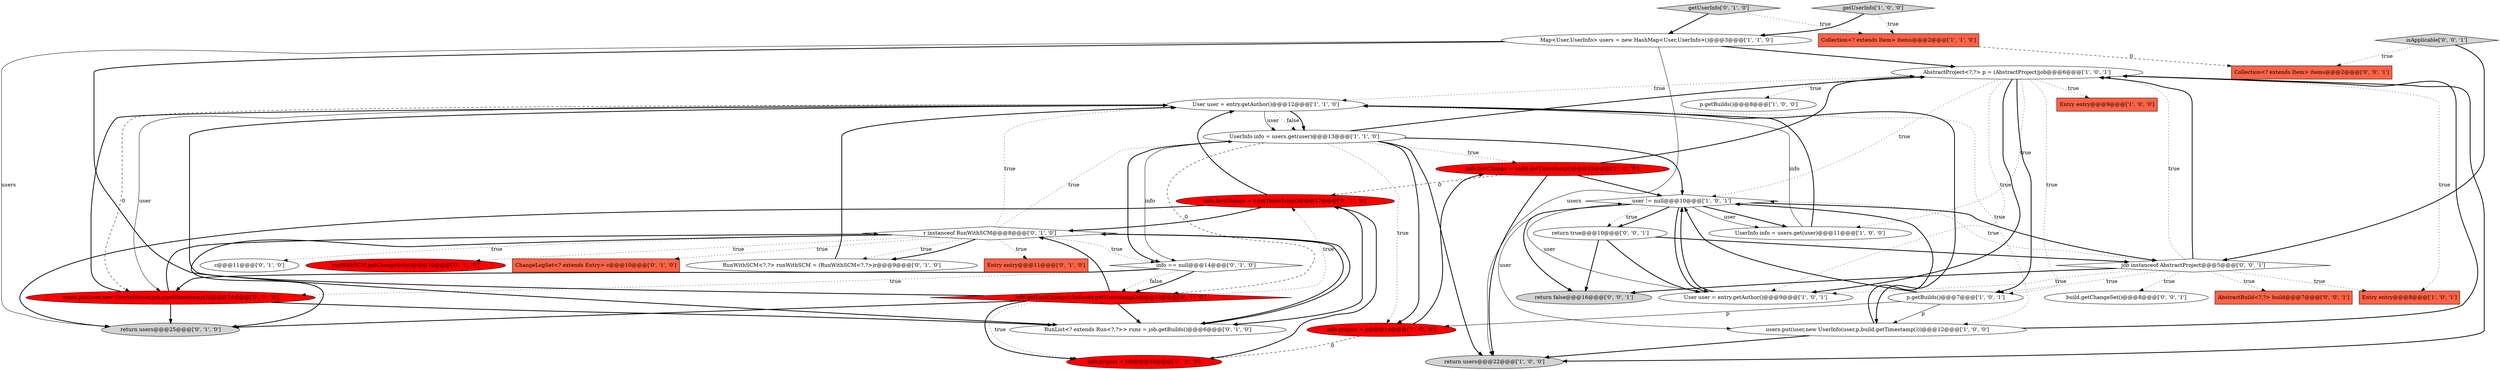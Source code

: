 digraph {
9 [style = filled, label = "p.getBuilds()@@@8@@@['1', '0', '0']", fillcolor = white, shape = ellipse image = "AAA0AAABBB1BBB"];
37 [style = filled, label = "build.getChangeSet()@@@8@@@['0', '0', '1']", fillcolor = white, shape = ellipse image = "AAA0AAABBB3BBB"];
15 [style = filled, label = "User user = entry.getAuthor()@@@12@@@['1', '1', '0']", fillcolor = white, shape = ellipse image = "AAA0AAABBB1BBB"];
12 [style = filled, label = "User user = entry.getAuthor()@@@9@@@['1', '0', '1']", fillcolor = white, shape = ellipse image = "AAA0AAABBB1BBB"];
1 [style = filled, label = "info.lastChange = build.getTimestamp()@@@15@@@['1', '0', '0']", fillcolor = red, shape = ellipse image = "AAA1AAABBB1BBB"];
26 [style = filled, label = "getUserInfo['0', '1', '0']", fillcolor = lightgray, shape = diamond image = "AAA0AAABBB2BBB"];
14 [style = filled, label = "Entry entry@@@8@@@['1', '0', '1']", fillcolor = tomato, shape = box image = "AAA0AAABBB1BBB"];
32 [style = filled, label = "job instanceof AbstractProject@@@5@@@['0', '0', '1']", fillcolor = white, shape = diamond image = "AAA0AAABBB3BBB"];
4 [style = filled, label = "info.project = p@@@14@@@['1', '0', '0']", fillcolor = red, shape = ellipse image = "AAA1AAABBB1BBB"];
21 [style = filled, label = "info.getLastChange().before(r.getTimestamp())@@@15@@@['0', '1', '0']", fillcolor = red, shape = diamond image = "AAA1AAABBB2BBB"];
23 [style = filled, label = "ChangeLogSet<? extends Entry> c@@@10@@@['0', '1', '0']", fillcolor = tomato, shape = box image = "AAA0AAABBB2BBB"];
7 [style = filled, label = "UserInfo info = users.get(user)@@@13@@@['1', '1', '0']", fillcolor = white, shape = ellipse image = "AAA0AAABBB1BBB"];
31 [style = filled, label = "return true@@@10@@@['0', '0', '1']", fillcolor = white, shape = ellipse image = "AAA0AAABBB3BBB"];
35 [style = filled, label = "isApplicable['0', '0', '1']", fillcolor = lightgray, shape = diamond image = "AAA0AAABBB3BBB"];
16 [style = filled, label = "Collection<? extends Item> items@@@2@@@['1', '1', '0']", fillcolor = tomato, shape = box image = "AAA0AAABBB1BBB"];
6 [style = filled, label = "p.getBuilds()@@@7@@@['1', '0', '1']", fillcolor = white, shape = ellipse image = "AAA0AAABBB1BBB"];
20 [style = filled, label = "users.put(user,new UserInfo(user,job,r.getTimestamp()))@@@14@@@['0', '1', '0']", fillcolor = red, shape = ellipse image = "AAA1AAABBB2BBB"];
33 [style = filled, label = "AbstractBuild<?,?> build@@@7@@@['0', '0', '1']", fillcolor = tomato, shape = box image = "AAA0AAABBB3BBB"];
24 [style = filled, label = "RunWithSCM<?,?> runWithSCM = (RunWithSCM<?,?>)r@@@9@@@['0', '1', '0']", fillcolor = white, shape = ellipse image = "AAA0AAABBB2BBB"];
27 [style = filled, label = "info.lastChange = r.getTimestamp()@@@17@@@['0', '1', '0']", fillcolor = red, shape = ellipse image = "AAA1AAABBB2BBB"];
0 [style = filled, label = "users.put(user,new UserInfo(user,p,build.getTimestamp()))@@@12@@@['1', '0', '0']", fillcolor = white, shape = ellipse image = "AAA0AAABBB1BBB"];
34 [style = filled, label = "return false@@@16@@@['0', '0', '1']", fillcolor = lightgray, shape = ellipse image = "AAA0AAABBB3BBB"];
10 [style = filled, label = "user != null@@@10@@@['1', '0', '1']", fillcolor = white, shape = diamond image = "AAA0AAABBB1BBB"];
13 [style = filled, label = "Map<User,UserInfo> users = new HashMap<User,UserInfo>()@@@3@@@['1', '1', '0']", fillcolor = white, shape = ellipse image = "AAA0AAABBB1BBB"];
22 [style = filled, label = "info.project = job@@@16@@@['0', '1', '0']", fillcolor = red, shape = ellipse image = "AAA1AAABBB2BBB"];
5 [style = filled, label = "getUserInfo['1', '0', '0']", fillcolor = lightgray, shape = diamond image = "AAA0AAABBB1BBB"];
18 [style = filled, label = "RunList<? extends Run<?,?>> runs = job.getBuilds()@@@6@@@['0', '1', '0']", fillcolor = white, shape = ellipse image = "AAA0AAABBB2BBB"];
2 [style = filled, label = "AbstractProject<?,?> p = (AbstractProject)job@@@6@@@['1', '0', '1']", fillcolor = white, shape = ellipse image = "AAA0AAABBB1BBB"];
19 [style = filled, label = "info == null@@@14@@@['0', '1', '0']", fillcolor = white, shape = diamond image = "AAA0AAABBB2BBB"];
11 [style = filled, label = "UserInfo info = users.get(user)@@@11@@@['1', '0', '0']", fillcolor = white, shape = ellipse image = "AAA0AAABBB1BBB"];
3 [style = filled, label = "return users@@@22@@@['1', '0', '0']", fillcolor = lightgray, shape = ellipse image = "AAA0AAABBB1BBB"];
8 [style = filled, label = "Entry entry@@@9@@@['1', '0', '0']", fillcolor = tomato, shape = box image = "AAA0AAABBB1BBB"];
29 [style = filled, label = "Entry entry@@@11@@@['0', '1', '0']", fillcolor = tomato, shape = box image = "AAA1AAABBB2BBB"];
25 [style = filled, label = "return users@@@25@@@['0', '1', '0']", fillcolor = lightgray, shape = ellipse image = "AAA0AAABBB2BBB"];
36 [style = filled, label = "Collection<? extends Item> items@@@2@@@['0', '0', '1']", fillcolor = tomato, shape = box image = "AAA0AAABBB3BBB"];
28 [style = filled, label = "c@@@11@@@['0', '1', '0']", fillcolor = white, shape = ellipse image = "AAA0AAABBB2BBB"];
30 [style = filled, label = "runWithSCM.getChangeSets()@@@10@@@['0', '1', '0']", fillcolor = red, shape = ellipse image = "AAA1AAABBB2BBB"];
17 [style = filled, label = "r instanceof RunWithSCM@@@8@@@['0', '1', '0']", fillcolor = white, shape = diamond image = "AAA0AAABBB2BBB"];
17->25 [style = bold, label=""];
11->15 [style = solid, label="info"];
2->6 [style = bold, label=""];
1->27 [style = dashed, label="0"];
21->15 [style = bold, label=""];
10->31 [style = dotted, label="true"];
2->15 [style = dotted, label="true"];
21->27 [style = dotted, label="true"];
10->32 [style = bold, label=""];
32->34 [style = bold, label=""];
21->18 [style = bold, label=""];
27->15 [style = bold, label=""];
2->11 [style = dotted, label="true"];
12->10 [style = bold, label=""];
17->15 [style = dotted, label="true"];
13->3 [style = solid, label="users"];
10->12 [style = bold, label=""];
15->0 [style = bold, label=""];
27->17 [style = bold, label=""];
32->37 [style = dotted, label="true"];
26->16 [style = dotted, label="true"];
7->1 [style = dotted, label="true"];
20->15 [style = bold, label=""];
15->7 [style = dotted, label="false"];
27->25 [style = bold, label=""];
2->8 [style = dotted, label="true"];
2->10 [style = dotted, label="true"];
10->11 [style = bold, label=""];
0->3 [style = bold, label=""];
7->21 [style = dashed, label="0"];
10->31 [style = bold, label=""];
19->20 [style = bold, label=""];
32->2 [style = dotted, label="true"];
21->22 [style = dotted, label="true"];
4->22 [style = dashed, label="0"];
21->25 [style = bold, label=""];
20->25 [style = bold, label=""];
32->12 [style = dotted, label="true"];
26->13 [style = bold, label=""];
17->23 [style = dotted, label="true"];
6->0 [style = solid, label="p"];
20->18 [style = bold, label=""];
10->34 [style = bold, label=""];
21->22 [style = bold, label=""];
7->2 [style = bold, label=""];
19->21 [style = dotted, label="false"];
2->12 [style = dotted, label="true"];
13->18 [style = bold, label=""];
27->18 [style = bold, label=""];
15->20 [style = dashed, label="0"];
32->6 [style = dotted, label="true"];
31->32 [style = bold, label=""];
2->3 [style = bold, label=""];
1->3 [style = bold, label=""];
35->32 [style = bold, label=""];
7->4 [style = bold, label=""];
15->20 [style = solid, label="user"];
15->0 [style = dotted, label="true"];
32->14 [style = dotted, label="true"];
31->12 [style = bold, label=""];
32->33 [style = dotted, label="true"];
31->34 [style = bold, label=""];
2->9 [style = dotted, label="true"];
2->6 [style = dotted, label="true"];
5->13 [style = bold, label=""];
6->10 [style = bold, label=""];
5->16 [style = dotted, label="true"];
17->28 [style = dotted, label="true"];
17->19 [style = dotted, label="true"];
16->36 [style = dashed, label="0"];
2->14 [style = dotted, label="true"];
4->1 [style = bold, label=""];
1->2 [style = bold, label=""];
17->29 [style = dotted, label="true"];
13->25 [style = solid, label="users"];
32->10 [style = dotted, label="true"];
7->19 [style = solid, label="info"];
7->19 [style = bold, label=""];
17->24 [style = dotted, label="true"];
13->2 [style = bold, label=""];
24->15 [style = bold, label=""];
19->21 [style = bold, label=""];
20->17 [style = bold, label=""];
15->7 [style = bold, label=""];
7->10 [style = bold, label=""];
19->20 [style = dotted, label="true"];
35->36 [style = dotted, label="true"];
0->2 [style = bold, label=""];
18->17 [style = bold, label=""];
10->11 [style = solid, label="user"];
15->7 [style = solid, label="user"];
6->4 [style = solid, label="p"];
32->2 [style = bold, label=""];
7->3 [style = bold, label=""];
11->15 [style = bold, label=""];
2->12 [style = bold, label=""];
10->0 [style = solid, label="user"];
0->10 [style = bold, label=""];
17->24 [style = bold, label=""];
17->30 [style = dotted, label="true"];
22->27 [style = bold, label=""];
7->4 [style = dotted, label="true"];
17->7 [style = dotted, label="true"];
1->10 [style = bold, label=""];
21->17 [style = bold, label=""];
17->18 [style = bold, label=""];
12->10 [style = solid, label="user"];
}
